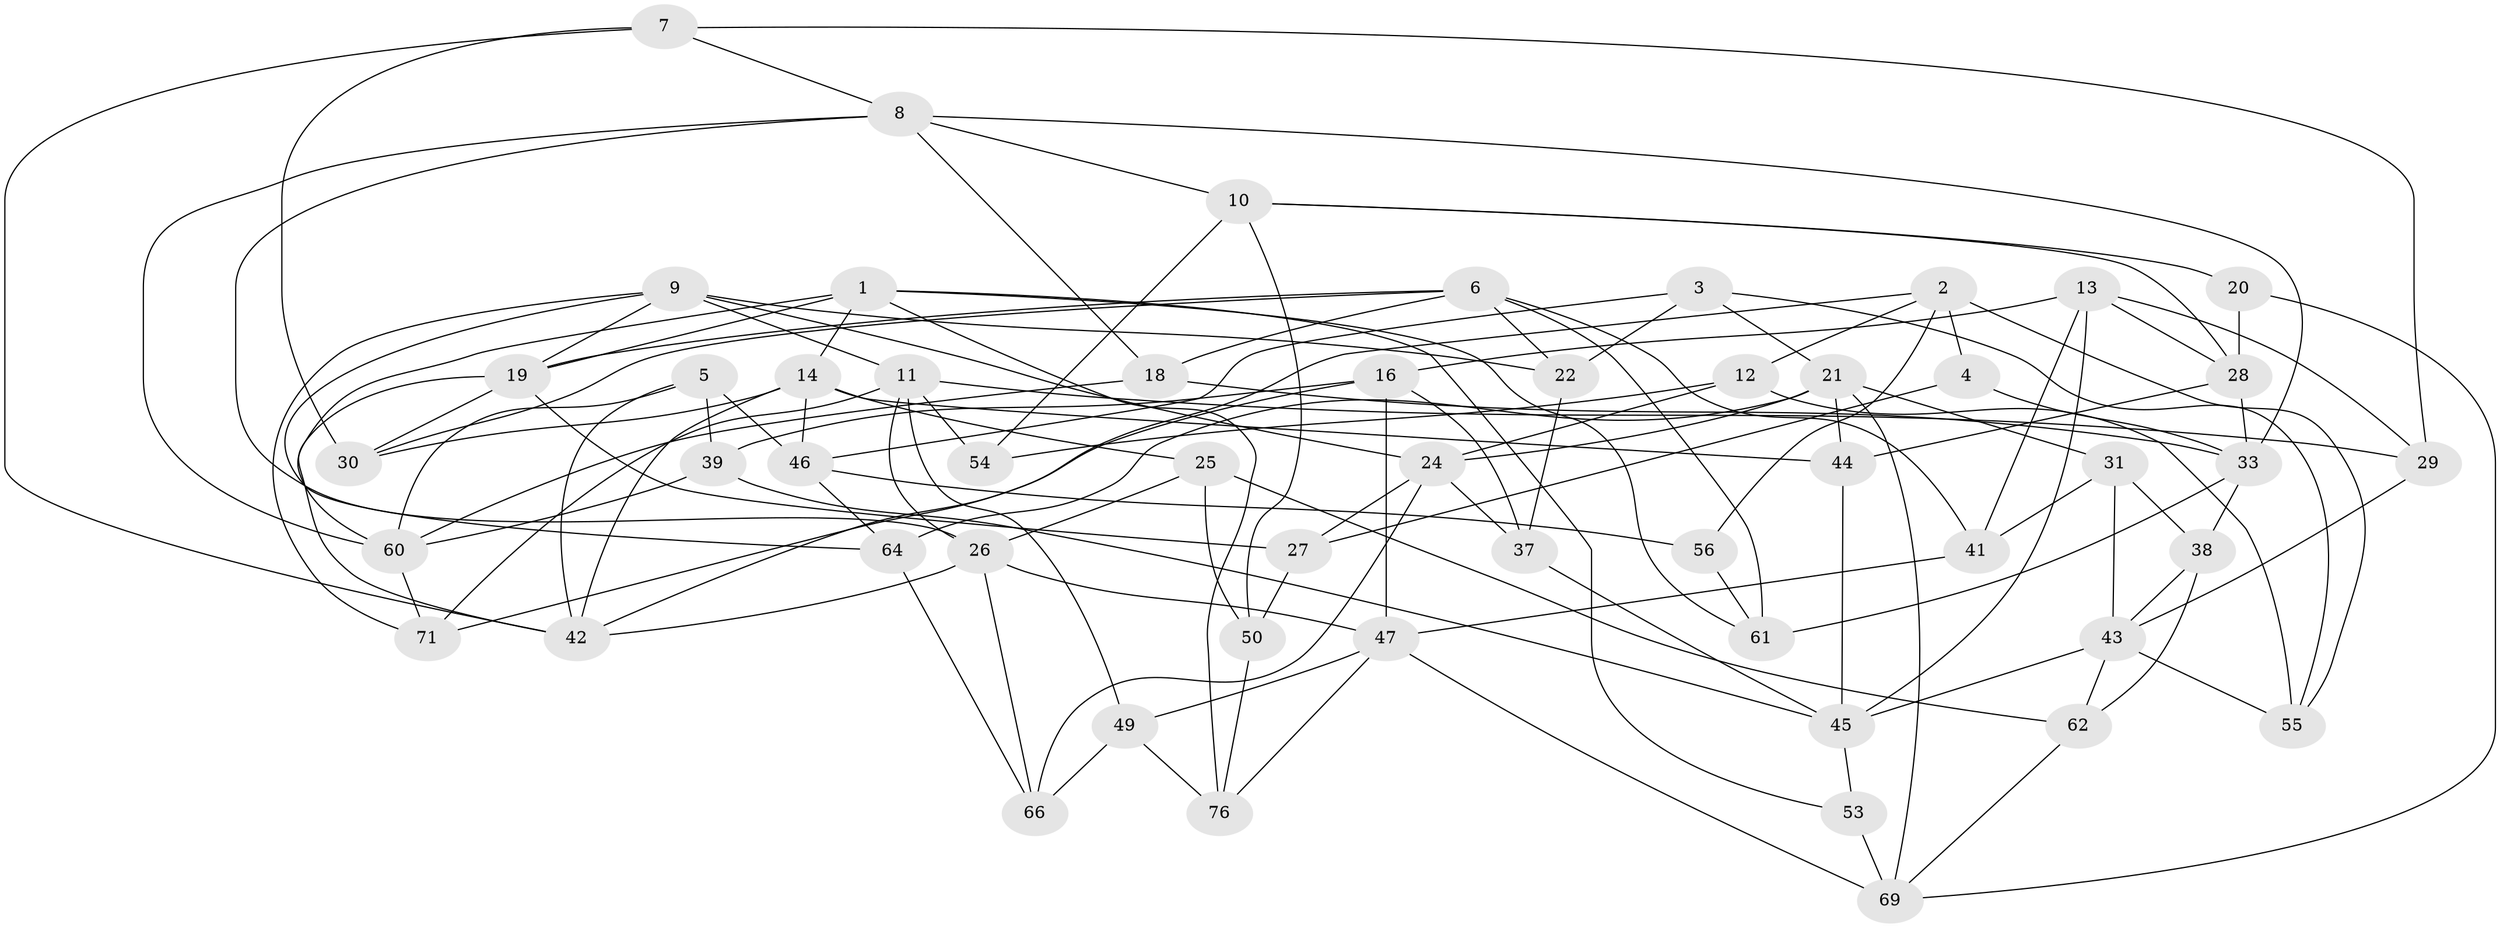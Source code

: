 // Generated by graph-tools (version 1.1) at 2025/52/02/27/25 19:52:29]
// undirected, 53 vertices, 123 edges
graph export_dot {
graph [start="1"]
  node [color=gray90,style=filled];
  1 [super="+17"];
  2 [super="+67"];
  3;
  4;
  5;
  6 [super="+15"];
  7;
  8 [super="+51"];
  9 [super="+63"];
  10 [super="+32"];
  11 [super="+48"];
  12;
  13 [super="+52"];
  14 [super="+35"];
  16 [super="+23"];
  18;
  19 [super="+75"];
  20;
  21 [super="+72"];
  22;
  24 [super="+40"];
  25;
  26 [super="+36"];
  27;
  28 [super="+34"];
  29;
  30;
  31;
  33 [super="+70"];
  37;
  38;
  39;
  41;
  42 [super="+58"];
  43 [super="+59"];
  44;
  45 [super="+68"];
  46 [super="+57"];
  47 [super="+65"];
  49;
  50;
  53;
  54;
  55;
  56;
  60 [super="+74"];
  61;
  62;
  64;
  66;
  69 [super="+73"];
  71;
  76;
  1 -- 60;
  1 -- 53;
  1 -- 76;
  1 -- 19;
  1 -- 61;
  1 -- 14;
  2 -- 42;
  2 -- 4 [weight=2];
  2 -- 55;
  2 -- 56;
  2 -- 12;
  3 -- 22;
  3 -- 55;
  3 -- 46;
  3 -- 21;
  4 -- 27;
  4 -- 33;
  5 -- 60;
  5 -- 39;
  5 -- 46;
  5 -- 42;
  6 -- 22;
  6 -- 18;
  6 -- 61;
  6 -- 41;
  6 -- 19;
  6 -- 30;
  7 -- 30;
  7 -- 8;
  7 -- 29;
  7 -- 42;
  8 -- 18;
  8 -- 33;
  8 -- 60;
  8 -- 26;
  8 -- 10;
  9 -- 22;
  9 -- 64;
  9 -- 24;
  9 -- 19;
  9 -- 11;
  9 -- 71;
  10 -- 20;
  10 -- 54 [weight=2];
  10 -- 28;
  10 -- 50;
  11 -- 29;
  11 -- 26;
  11 -- 49;
  11 -- 54;
  11 -- 71;
  12 -- 24;
  12 -- 55;
  12 -- 54;
  13 -- 16 [weight=2];
  13 -- 45;
  13 -- 41;
  13 -- 29;
  13 -- 28;
  14 -- 30;
  14 -- 44;
  14 -- 25;
  14 -- 46;
  14 -- 42;
  16 -- 47;
  16 -- 39;
  16 -- 37;
  16 -- 71;
  18 -- 33;
  18 -- 60;
  19 -- 42;
  19 -- 30;
  19 -- 27;
  20 -- 28 [weight=2];
  20 -- 69;
  21 -- 69;
  21 -- 31;
  21 -- 24;
  21 -- 64;
  21 -- 44;
  22 -- 37;
  24 -- 37;
  24 -- 66;
  24 -- 27;
  25 -- 50;
  25 -- 62;
  25 -- 26;
  26 -- 47;
  26 -- 42;
  26 -- 66;
  27 -- 50;
  28 -- 44;
  28 -- 33;
  29 -- 43;
  31 -- 41;
  31 -- 38;
  31 -- 43;
  33 -- 61;
  33 -- 38;
  37 -- 45;
  38 -- 43;
  38 -- 62;
  39 -- 60;
  39 -- 45;
  41 -- 47;
  43 -- 55;
  43 -- 62;
  43 -- 45;
  44 -- 45;
  45 -- 53;
  46 -- 64;
  46 -- 56 [weight=2];
  47 -- 49;
  47 -- 76;
  47 -- 69;
  49 -- 66;
  49 -- 76;
  50 -- 76;
  53 -- 69 [weight=2];
  56 -- 61;
  60 -- 71;
  62 -- 69;
  64 -- 66;
}
